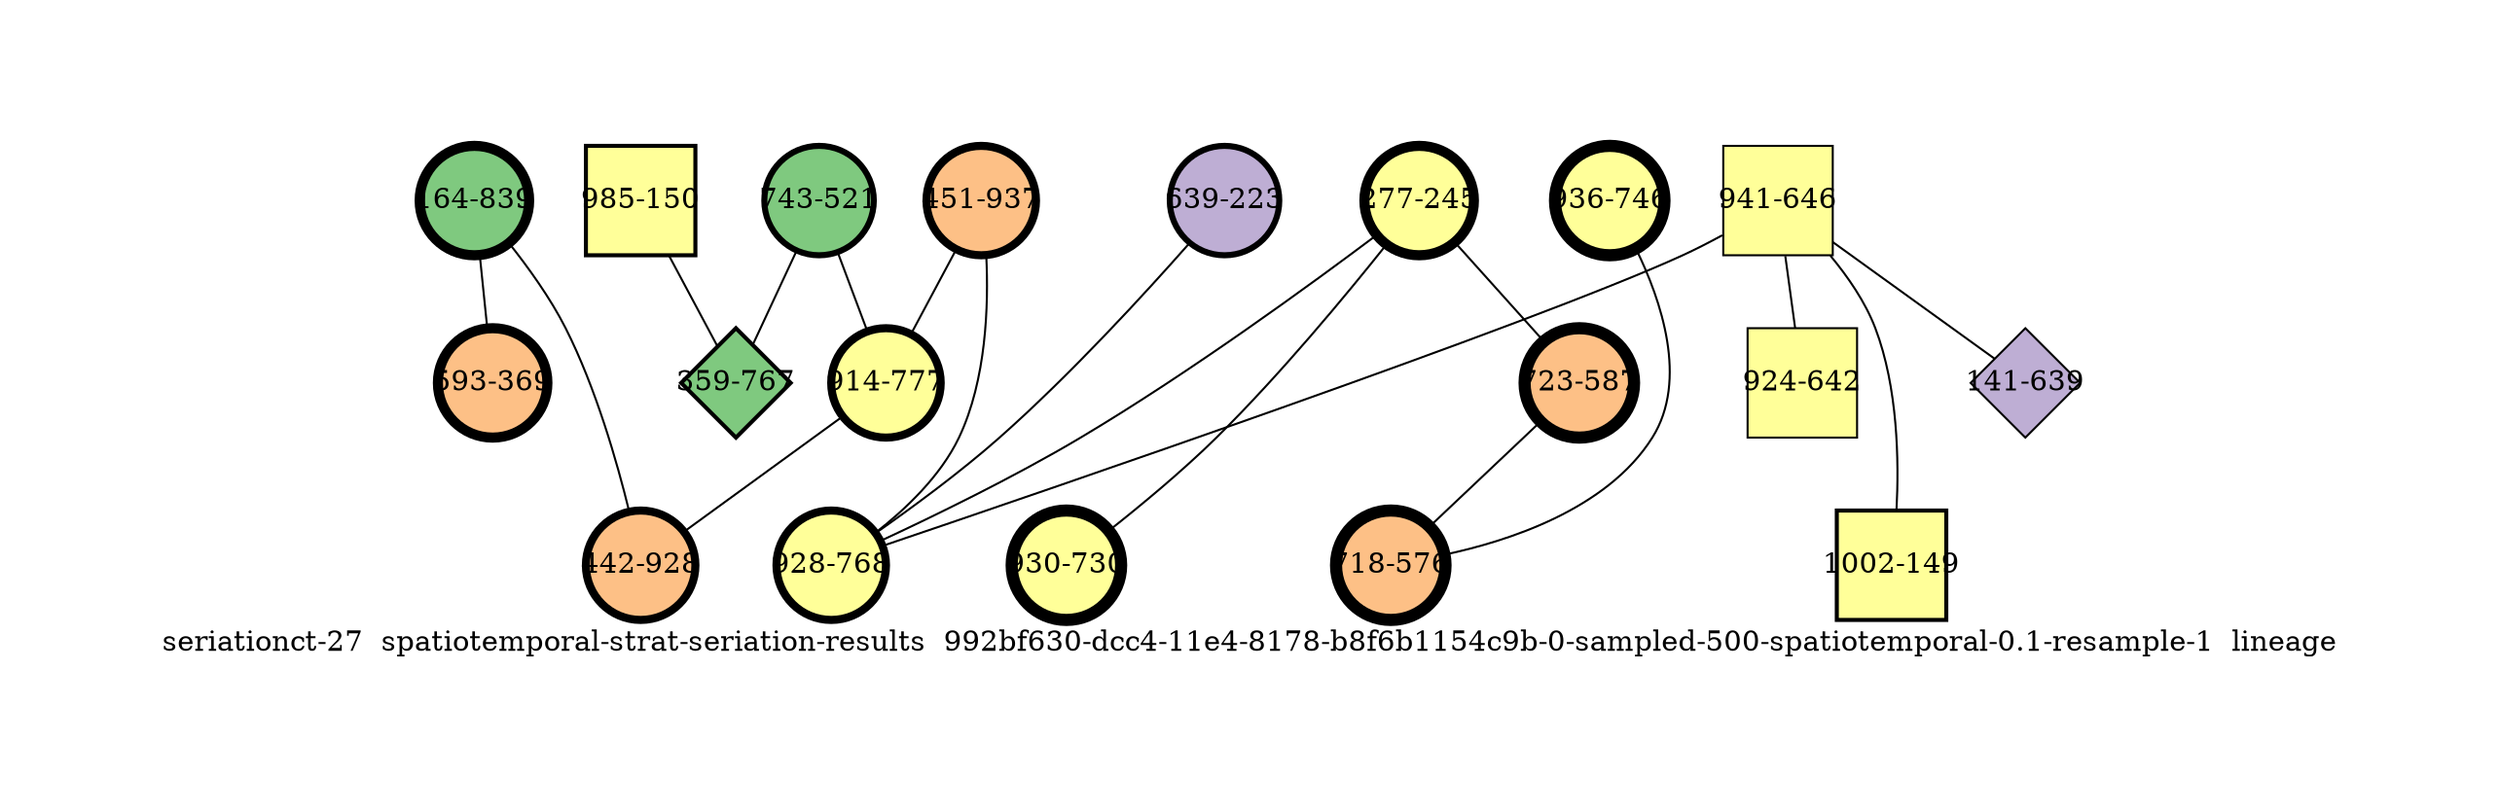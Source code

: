 strict graph "seriationct-27  spatiotemporal-strat-seriation-results  992bf630-dcc4-11e4-8178-b8f6b1154c9b-0-sampled-500-spatiotemporal-0.1-resample-1  lineage" {
labelloc=b;
ratio=auto;
pad="1.0";
label="seriationct-27  spatiotemporal-strat-seriation-results  992bf630-dcc4-11e4-8178-b8f6b1154c9b-0-sampled-500-spatiotemporal-0.1-resample-1  lineage";
node [width="0.75", style=filled, fixedsize=true, height="0.75", shape=circle, label=""];
0 [xCoordinate="521.0", appears_in_slice=3, yCoordinate="743.0", colorscheme=accent6, lineage_id=0, short_label="743-521", label="743-521", shape=circle, cluster_id=0, fillcolor=1, size="500.0", id=0, penwidth="3.0"];
1 [xCoordinate="223.0", appears_in_slice=3, yCoordinate="639.0", colorscheme=accent6, lineage_id=0, short_label="639-223", label="639-223", shape=circle, cluster_id=1, fillcolor=2, size="500.0", id=1, penwidth="3.0"];
2 [xCoordinate="245.0", appears_in_slice=5, yCoordinate="277.0", colorscheme=accent6, lineage_id=0, short_label="277-245", label="277-245", shape=circle, cluster_id=3, fillcolor=4, size="500.0", id=2, penwidth="5.0"];
3 [xCoordinate="646.0", appears_in_slice=1, yCoordinate="941.0", colorscheme=accent6, lineage_id=1, short_label="941-646", label="941-646", shape=square, cluster_id=3, fillcolor=4, size="500.0", id=3, penwidth="1.0"];
4 [xCoordinate="149.0", appears_in_slice=2, yCoordinate="1002.0", colorscheme=accent6, lineage_id=1, short_label="1002-149", label="1002-149", shape=square, cluster_id=3, fillcolor=4, size="500.0", id=6, penwidth="2.0"];
5 [xCoordinate="937.0", appears_in_slice=4, yCoordinate="451.0", colorscheme=accent6, lineage_id=0, short_label="451-937", label="451-937", shape=circle, cluster_id=2, fillcolor=3, size="500.0", id=5, penwidth="4.0"];
6 [xCoordinate="768.0", appears_in_slice=4, yCoordinate="928.0", colorscheme=accent6, lineage_id=0, short_label="928-768", label="928-768", shape=circle, cluster_id=3, fillcolor=4, size="500.0", id=4, penwidth="4.0"];
7 [xCoordinate="777.0", appears_in_slice=4, yCoordinate="914.0", colorscheme=accent6, lineage_id=0, short_label="914-777", label="914-777", shape=circle, cluster_id=3, fillcolor=4, size="500.0", id=7, penwidth="4.0"];
8 [xCoordinate="746.0", appears_in_slice=6, yCoordinate="936.0", colorscheme=accent6, lineage_id=0, short_label="936-746", label="936-746", shape=circle, cluster_id=3, fillcolor=4, size="500.0", id=12, penwidth="6.0"];
9 [xCoordinate="639.0", appears_in_slice=1, yCoordinate="141.0", colorscheme=accent6, lineage_id=2, short_label="141-639", label="141-639", shape=diamond, cluster_id=1, fillcolor=2, size="500.0", id=9, penwidth="1.0"];
10 [xCoordinate="730.0", appears_in_slice=6, yCoordinate="930.0", colorscheme=accent6, lineage_id=0, short_label="930-730", label="930-730", shape=circle, cluster_id=3, fillcolor=4, size="500.0", id=13, penwidth="6.0"];
11 [xCoordinate="587.0", appears_in_slice=6, yCoordinate="723.0", colorscheme=accent6, lineage_id=0, short_label="723-587", label="723-587", shape=circle, cluster_id=2, fillcolor=3, size="500.0", id=11, penwidth="6.0"];
12 [xCoordinate="839.0", appears_in_slice=5, yCoordinate="164.0", colorscheme=accent6, lineage_id=0, short_label="164-839", label="164-839", shape=circle, cluster_id=0, fillcolor=1, size="500.0", id=8, penwidth="5.0"];
13 [xCoordinate="150.0", appears_in_slice=2, yCoordinate="985.0", colorscheme=accent6, lineage_id=1, short_label="985-150", label="985-150", shape=square, cluster_id=3, fillcolor=4, size="500.0", id=10, penwidth="2.0"];
14 [xCoordinate="369.0", appears_in_slice=5, yCoordinate="593.0", colorscheme=accent6, lineage_id=0, short_label="593-369", label="593-369", shape=circle, cluster_id=2, fillcolor=3, size="500.0", id=14, penwidth="5.0"];
15 [xCoordinate="928.0", appears_in_slice=4, yCoordinate="442.0", colorscheme=accent6, lineage_id=0, short_label="442-928", label="442-928", shape=circle, cluster_id=2, fillcolor=3, size="500.0", id=15, penwidth="4.0"];
16 [xCoordinate="576.0", appears_in_slice=6, yCoordinate="718.0", colorscheme=accent6, lineage_id=0, short_label="718-576", label="718-576", shape=circle, cluster_id=2, fillcolor=3, size="500.0", id=16, penwidth="6.0"];
17 [xCoordinate="767.0", appears_in_slice=2, yCoordinate="359.0", colorscheme=accent6, lineage_id=2, short_label="359-767", label="359-767", shape=diamond, cluster_id=0, fillcolor=1, size="500.0", id=17, penwidth="2.0"];
18 [xCoordinate="642.0", appears_in_slice=1, yCoordinate="924.0", colorscheme=accent6, lineage_id=1, short_label="924-642", label="924-642", shape=square, cluster_id=3, fillcolor=4, size="500.0", id=18, penwidth="1.0"];
0 -- 17  [inverseweight="8.0687153046", weight="0.123935467079"];
0 -- 7  [inverseweight="4.68580719185", weight="0.213410402746"];
1 -- 6  [inverseweight="1.74244588313", weight="0.573905915634"];
2 -- 10  [inverseweight="2.5545471815", weight="0.391458810094"];
2 -- 11  [inverseweight="1.9258137512", weight="0.519261013364"];
2 -- 6  [inverseweight="1.62834490101", weight="0.614120509346"];
3 -- 9  [inverseweight="2.08174371935", weight="0.480366526727"];
3 -- 18  [inverseweight="1.67666329956", weight="0.596422668919"];
3 -- 4  [inverseweight="1.60055939723", weight="0.624781561828"];
3 -- 6  [inverseweight="2.30260766002", weight="0.43429022554"];
5 -- 6  [inverseweight="21.9264504827", weight="0.045607017004"];
5 -- 7  [inverseweight="3.48840982616", weight="0.286663565875"];
7 -- 15  [inverseweight="1.94324647838", weight="0.514602759417"];
8 -- 16  [inverseweight="53.9163866017", weight="0.018547236991"];
11 -- 16  [inverseweight="24.2250791556", weight="0.0412795348811"];
12 -- 14  [inverseweight="21.4373231428", weight="0.0466476151588"];
12 -- 15  [inverseweight="2.50709256895", weight="0.39886839935"];
13 -- 17  [inverseweight="12.4379648776", weight="0.080399004969"];
}

